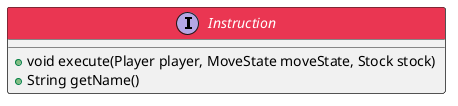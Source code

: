 @startuml

skinparam classFontColor automatic
skinparam classHeaderBackgroundColor<<Important>> #EA3652
hide stereotype

interface Instruction <<Important>> {

    + void execute(Player player, MoveState moveState, Stock stock) 
    + String getName()

}

@enduml
